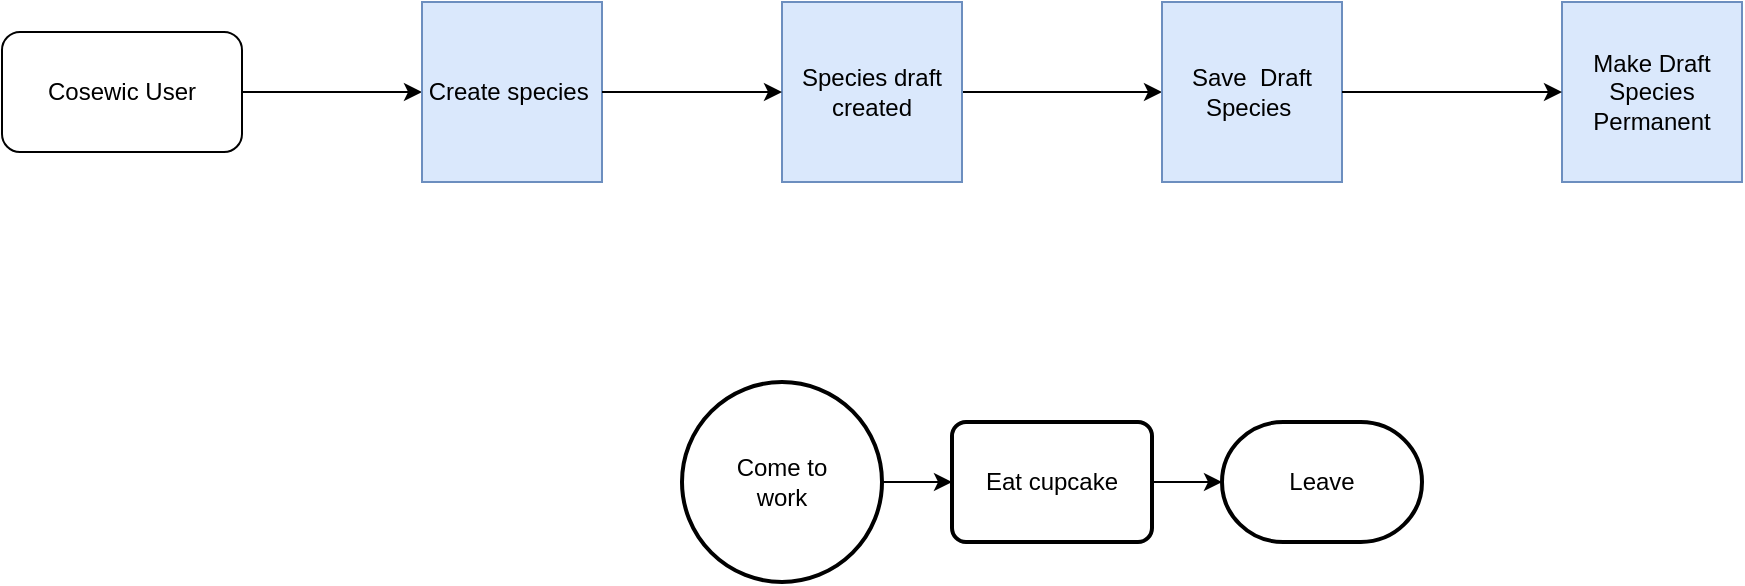 <mxfile version="12.2.7" type="github" pages="1">
  <diagram name="Page-1" id="c7558073-3199-34d8-9f00-42111426c3f3">
    <mxGraphModel dx="3022" dy="772" grid="1" gridSize="10" guides="1" tooltips="1" connect="1" arrows="0" fold="1" page="1" pageScale="1" pageWidth="1600" pageHeight="1200" background="#ffffff" math="0" shadow="0">
      <root>
        <mxCell id="0"/>
        <mxCell id="1" parent="0"/>
        <mxCell id="VTh4LOK5k53mG7-g33eP-3" value="" style="endArrow=classic;html=1;" edge="1" parent="1" source="y1naxwlrMf5Ro_gKelW1-4" target="VTh4LOK5k53mG7-g33eP-5">
          <mxGeometry width="50" height="50" relative="1" as="geometry">
            <mxPoint x="400" y="115" as="sourcePoint"/>
            <mxPoint x="470" y="115" as="targetPoint"/>
          </mxGeometry>
        </mxCell>
        <mxCell id="VTh4LOK5k53mG7-g33eP-4" value="Make Draft Species Permanent" style="whiteSpace=wrap;html=1;aspect=fixed;fillColor=#dae8fc;strokeColor=#6c8ebf;" vertex="1" parent="1">
          <mxGeometry x="680" y="70" width="90" height="90" as="geometry"/>
        </mxCell>
        <mxCell id="VTh4LOK5k53mG7-g33eP-5" value="Save&amp;nbsp; Draft Species&amp;nbsp;" style="whiteSpace=wrap;html=1;aspect=fixed;fillColor=#dae8fc;strokeColor=#6c8ebf;" vertex="1" parent="1">
          <mxGeometry x="480" y="70" width="90" height="90" as="geometry"/>
        </mxCell>
        <mxCell id="VTh4LOK5k53mG7-g33eP-6" value="Cosewic User" style="rounded=1;whiteSpace=wrap;html=1;" vertex="1" parent="1">
          <mxGeometry x="-100" y="85" width="120" height="60" as="geometry"/>
        </mxCell>
        <mxCell id="y1naxwlrMf5Ro_gKelW1-4" value="Species draft created" style="whiteSpace=wrap;html=1;aspect=fixed;fillColor=#dae8fc;strokeColor=#6c8ebf;" vertex="1" parent="1">
          <mxGeometry x="290" y="70" width="90" height="90" as="geometry"/>
        </mxCell>
        <mxCell id="VTh4LOK5k53mG7-g33eP-7" value="" style="endArrow=classic;html=1;" edge="1" parent="1" source="VTh4LOK5k53mG7-g33eP-5" target="VTh4LOK5k53mG7-g33eP-4">
          <mxGeometry width="50" height="50" relative="1" as="geometry">
            <mxPoint x="600" y="115" as="sourcePoint"/>
            <mxPoint x="640" y="115" as="targetPoint"/>
            <Array as="points"/>
          </mxGeometry>
        </mxCell>
        <mxCell id="VTh4LOK5k53mG7-g33eP-10" value="" style="endArrow=classic;html=1;exitX=1;exitY=0.5;exitDx=0;exitDy=0;" edge="1" parent="1" source="VTh4LOK5k53mG7-g33eP-6" target="y1naxwlrMf5Ro_gKelW1-5">
          <mxGeometry width="50" height="50" relative="1" as="geometry">
            <mxPoint x="30" y="109.5" as="sourcePoint"/>
            <mxPoint x="100" y="109.5" as="targetPoint"/>
          </mxGeometry>
        </mxCell>
        <mxCell id="y1naxwlrMf5Ro_gKelW1-5" value="Create species&amp;nbsp;" style="whiteSpace=wrap;html=1;aspect=fixed;fillColor=#dae8fc;strokeColor=#6c8ebf;" vertex="1" parent="1">
          <mxGeometry x="110" y="70" width="90" height="90" as="geometry"/>
        </mxCell>
        <mxCell id="VTh4LOK5k53mG7-g33eP-12" value="" style="endArrow=classic;html=1;exitX=1;exitY=0.5;exitDx=0;exitDy=0;entryX=0;entryY=0.5;entryDx=0;entryDy=0;" edge="1" parent="1" source="y1naxwlrMf5Ro_gKelW1-5" target="y1naxwlrMf5Ro_gKelW1-4">
          <mxGeometry width="50" height="50" relative="1" as="geometry">
            <mxPoint x="210" y="114" as="sourcePoint"/>
            <mxPoint x="270" y="114" as="targetPoint"/>
          </mxGeometry>
        </mxCell>
        <mxCell id="E1cjcMC4RDlBIDP7sY1C-115" value="Come to &lt;br&gt;work" style="strokeWidth=2;html=1;shape=mxgraph.flowchart.start_2;whiteSpace=wrap;" vertex="1" parent="1">
          <mxGeometry x="240" y="260" width="100" height="100" as="geometry"/>
        </mxCell>
        <mxCell id="E1cjcMC4RDlBIDP7sY1C-116" value="Leave" style="strokeWidth=2;html=1;shape=mxgraph.flowchart.terminator;whiteSpace=wrap;" vertex="1" parent="1">
          <mxGeometry x="510" y="280" width="100" height="60" as="geometry"/>
        </mxCell>
        <mxCell id="E1cjcMC4RDlBIDP7sY1C-117" value="Eat cupcake" style="rounded=1;whiteSpace=wrap;html=1;absoluteArcSize=1;arcSize=14;strokeWidth=2;" vertex="1" parent="1">
          <mxGeometry x="375" y="280" width="100" height="60" as="geometry"/>
        </mxCell>
        <mxCell id="E1cjcMC4RDlBIDP7sY1C-118" value="" style="endArrow=classic;html=1;entryX=0;entryY=0.5;entryDx=0;entryDy=0;" edge="1" parent="1" source="E1cjcMC4RDlBIDP7sY1C-115" target="E1cjcMC4RDlBIDP7sY1C-117">
          <mxGeometry width="50" height="50" relative="1" as="geometry">
            <mxPoint x="310" y="360" as="sourcePoint"/>
            <mxPoint x="360" y="310" as="targetPoint"/>
          </mxGeometry>
        </mxCell>
        <mxCell id="E1cjcMC4RDlBIDP7sY1C-119" value="" style="endArrow=classic;html=1;" edge="1" parent="1" source="E1cjcMC4RDlBIDP7sY1C-117" target="E1cjcMC4RDlBIDP7sY1C-116">
          <mxGeometry width="50" height="50" relative="1" as="geometry">
            <mxPoint x="480" y="420" as="sourcePoint"/>
            <mxPoint x="530" y="370" as="targetPoint"/>
          </mxGeometry>
        </mxCell>
      </root>
    </mxGraphModel>
  </diagram>
</mxfile>
